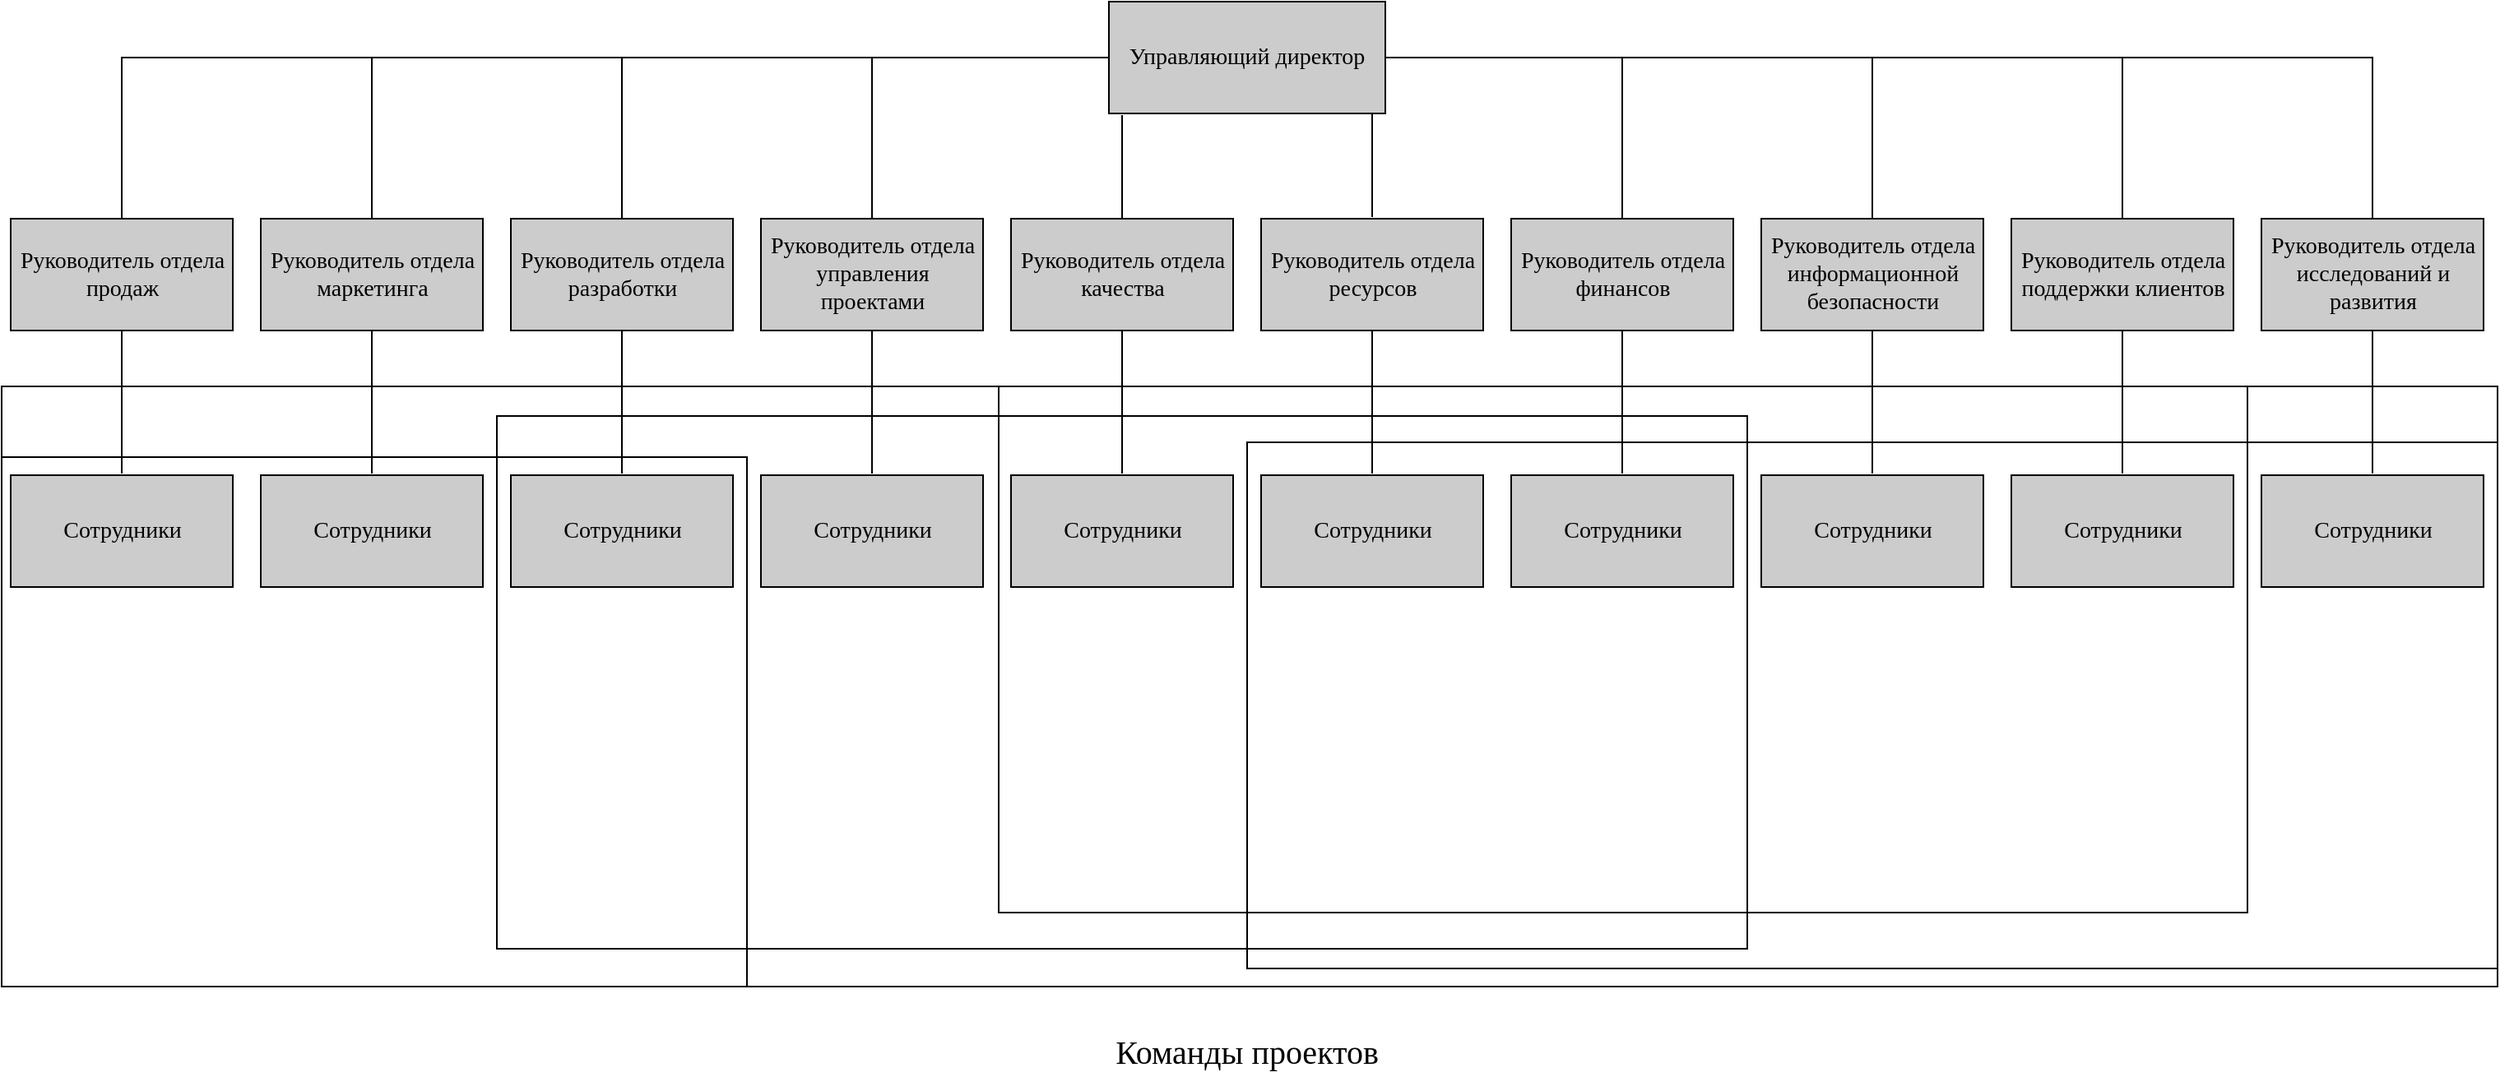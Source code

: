 <mxfile>
    <diagram id="xwPtIF6AVnGMe6hDdr-R" name="Page-1">
        <mxGraphModel dx="2196" dy="1013" grid="0" gridSize="10" guides="1" tooltips="1" connect="1" arrows="1" fold="1" page="0" pageScale="1" pageWidth="850" pageHeight="1100" background="#ffffff" math="0" shadow="0">
            <root>
                <mxCell id="0"/>
                <mxCell id="1" parent="0"/>
                <mxCell id="2" value="Управляющий директор" style="rounded=0;whiteSpace=wrap;html=1;fillColor=#CCCCCC;fontColor=#000000;fontFamily=Times New Roman;fontSize=14;" vertex="1" parent="1">
                    <mxGeometry x="581" y="59" width="168" height="68" as="geometry"/>
                </mxCell>
                <mxCell id="36" value="" style="group" vertex="1" connectable="0" parent="1">
                    <mxGeometry x="-86.5" y="191" width="1503" height="155" as="geometry"/>
                </mxCell>
                <mxCell id="3" value="Руководитель отдела продаж" style="rounded=0;fillColor=#B3B3B3;fontColor=#000000;fontFamily=Times New Roman;fontSize=14;align=center;html=1;whiteSpace=wrap;labelPosition=center;verticalLabelPosition=middle;verticalAlign=middle;container=0;" vertex="1" parent="36">
                    <mxGeometry width="135" height="68" as="geometry"/>
                </mxCell>
                <mxCell id="4" value="Руководитель отдела маркетинга" style="rounded=0;fillColor=#B3B3B3;fontColor=#000000;fontFamily=Times New Roman;fontSize=14;align=center;html=1;whiteSpace=wrap;labelPosition=center;verticalLabelPosition=middle;verticalAlign=middle;container=0;" vertex="1" parent="36">
                    <mxGeometry x="152" width="135" height="68" as="geometry"/>
                </mxCell>
                <mxCell id="5" value="Руководитель отдела разработки" style="rounded=0;fillColor=#B3B3B3;fontColor=#000000;fontFamily=Times New Roman;fontSize=14;align=center;html=1;whiteSpace=wrap;labelPosition=center;verticalLabelPosition=middle;verticalAlign=middle;container=0;" vertex="1" parent="36">
                    <mxGeometry x="304" width="135" height="68" as="geometry"/>
                </mxCell>
                <mxCell id="6" value="Руководитель отдела управления проектами" style="rounded=0;fillColor=#B3B3B3;fontColor=#000000;fontFamily=Times New Roman;fontSize=14;align=center;html=1;whiteSpace=wrap;labelPosition=center;verticalLabelPosition=middle;verticalAlign=middle;container=0;" vertex="1" parent="36">
                    <mxGeometry x="456" width="135" height="68" as="geometry"/>
                </mxCell>
                <mxCell id="7" value="Руководитель отдела качества" style="rounded=0;fillColor=#B3B3B3;fontColor=#000000;fontFamily=Times New Roman;fontSize=14;align=center;html=1;whiteSpace=wrap;labelPosition=center;verticalLabelPosition=middle;verticalAlign=middle;container=0;" vertex="1" parent="36">
                    <mxGeometry x="608" width="135" height="68" as="geometry"/>
                </mxCell>
                <mxCell id="8" value="Руководитель отдела ресурсов" style="rounded=0;fillColor=#B3B3B3;fontColor=#000000;fontFamily=Times New Roman;fontSize=14;align=center;html=1;whiteSpace=wrap;labelPosition=center;verticalLabelPosition=middle;verticalAlign=middle;container=0;" vertex="1" parent="36">
                    <mxGeometry x="760" width="135" height="68" as="geometry"/>
                </mxCell>
                <mxCell id="9" value="Руководитель отдела финансов" style="rounded=0;fillColor=#B3B3B3;fontColor=#000000;fontFamily=Times New Roman;fontSize=14;align=center;html=1;whiteSpace=wrap;labelPosition=center;verticalLabelPosition=middle;verticalAlign=middle;container=0;" vertex="1" parent="36">
                    <mxGeometry x="912" width="135" height="68" as="geometry"/>
                </mxCell>
                <mxCell id="10" value="Руководитель отдела информационной безопасности" style="rounded=0;fillColor=#B3B3B3;fontColor=#000000;fontFamily=Times New Roman;fontSize=14;align=center;html=1;whiteSpace=wrap;labelPosition=center;verticalLabelPosition=middle;verticalAlign=middle;container=0;" vertex="1" parent="36">
                    <mxGeometry x="1064" width="135" height="68" as="geometry"/>
                </mxCell>
                <mxCell id="11" value="Руководитель отдела поддержки клиентов" style="rounded=0;fillColor=#B3B3B3;fontColor=#000000;fontFamily=Times New Roman;fontSize=14;align=center;html=1;whiteSpace=wrap;labelPosition=center;verticalLabelPosition=middle;verticalAlign=middle;container=0;" vertex="1" parent="36">
                    <mxGeometry x="1216" width="135" height="68" as="geometry"/>
                </mxCell>
                <mxCell id="12" value="Руководитель отдела исследований и развития" style="rounded=0;fillColor=#CCCCCC;fontColor=#000000;fontFamily=Times New Roman;fontSize=14;align=center;html=1;whiteSpace=wrap;labelPosition=center;verticalLabelPosition=middle;verticalAlign=middle;container=0;" vertex="1" parent="36">
                    <mxGeometry x="1368" width="135" height="68" as="geometry"/>
                </mxCell>
                <mxCell id="39" value="Руководитель отдела продаж" style="rounded=0;fillColor=#B3B3B3;fontColor=#000000;fontFamily=Times New Roman;fontSize=14;align=center;html=1;whiteSpace=wrap;labelPosition=center;verticalLabelPosition=middle;verticalAlign=middle;container=0;" vertex="1" parent="36">
                    <mxGeometry width="135" height="68" as="geometry"/>
                </mxCell>
                <mxCell id="40" value="Руководитель отдела маркетинга" style="rounded=0;fillColor=#B3B3B3;fontColor=#000000;fontFamily=Times New Roman;fontSize=14;align=center;html=1;whiteSpace=wrap;labelPosition=center;verticalLabelPosition=middle;verticalAlign=middle;container=0;" vertex="1" parent="36">
                    <mxGeometry x="152" width="135" height="68" as="geometry"/>
                </mxCell>
                <mxCell id="41" value="Руководитель отдела разработки" style="rounded=0;fillColor=#B3B3B3;fontColor=#000000;fontFamily=Times New Roman;fontSize=14;align=center;html=1;whiteSpace=wrap;labelPosition=center;verticalLabelPosition=middle;verticalAlign=middle;container=0;" vertex="1" parent="36">
                    <mxGeometry x="304" width="135" height="68" as="geometry"/>
                </mxCell>
                <mxCell id="42" value="Руководитель отдела управления проектами" style="rounded=0;fillColor=#B3B3B3;fontColor=#000000;fontFamily=Times New Roman;fontSize=14;align=center;html=1;whiteSpace=wrap;labelPosition=center;verticalLabelPosition=middle;verticalAlign=middle;container=0;" vertex="1" parent="36">
                    <mxGeometry x="456" width="135" height="68" as="geometry"/>
                </mxCell>
                <mxCell id="43" value="Руководитель отдела качества" style="rounded=0;fillColor=#B3B3B3;fontColor=#000000;fontFamily=Times New Roman;fontSize=14;align=center;html=1;whiteSpace=wrap;labelPosition=center;verticalLabelPosition=middle;verticalAlign=middle;container=0;" vertex="1" parent="36">
                    <mxGeometry x="608" width="135" height="68" as="geometry"/>
                </mxCell>
                <mxCell id="44" value="Руководитель отдела ресурсов" style="rounded=0;fillColor=#B3B3B3;fontColor=#000000;fontFamily=Times New Roman;fontSize=14;align=center;html=1;whiteSpace=wrap;labelPosition=center;verticalLabelPosition=middle;verticalAlign=middle;container=0;" vertex="1" parent="36">
                    <mxGeometry x="760" width="135" height="68" as="geometry"/>
                </mxCell>
                <mxCell id="45" value="Руководитель отдела продаж" style="rounded=0;fillColor=#B3B3B3;fontColor=#000000;fontFamily=Times New Roman;fontSize=14;align=center;html=1;whiteSpace=wrap;labelPosition=center;verticalLabelPosition=middle;verticalAlign=middle;container=0;" vertex="1" parent="36">
                    <mxGeometry width="135" height="68" as="geometry"/>
                </mxCell>
                <mxCell id="46" value="Руководитель отдела маркетинга" style="rounded=0;fillColor=#B3B3B3;fontColor=#000000;fontFamily=Times New Roman;fontSize=14;align=center;html=1;whiteSpace=wrap;labelPosition=center;verticalLabelPosition=middle;verticalAlign=middle;container=0;" vertex="1" parent="36">
                    <mxGeometry x="152" width="135" height="68" as="geometry"/>
                </mxCell>
                <mxCell id="47" value="Руководитель отдела разработки" style="rounded=0;fillColor=#B3B3B3;fontColor=#000000;fontFamily=Times New Roman;fontSize=14;align=center;html=1;whiteSpace=wrap;labelPosition=center;verticalLabelPosition=middle;verticalAlign=middle;container=0;" vertex="1" parent="36">
                    <mxGeometry x="304" width="135" height="68" as="geometry"/>
                </mxCell>
                <mxCell id="48" value="Руководитель отдела управления проектами" style="rounded=0;fillColor=#B3B3B3;fontColor=#000000;fontFamily=Times New Roman;fontSize=14;align=center;html=1;whiteSpace=wrap;labelPosition=center;verticalLabelPosition=middle;verticalAlign=middle;container=0;" vertex="1" parent="36">
                    <mxGeometry x="456" width="135" height="68" as="geometry"/>
                </mxCell>
                <mxCell id="49" value="Руководитель отдела качества" style="rounded=0;fillColor=#B3B3B3;fontColor=#000000;fontFamily=Times New Roman;fontSize=14;align=center;html=1;whiteSpace=wrap;labelPosition=center;verticalLabelPosition=middle;verticalAlign=middle;container=0;" vertex="1" parent="36">
                    <mxGeometry x="608" width="135" height="68" as="geometry"/>
                </mxCell>
                <mxCell id="50" value="Руководитель отдела ресурсов" style="rounded=0;fillColor=#B3B3B3;fontColor=#000000;fontFamily=Times New Roman;fontSize=14;align=center;html=1;whiteSpace=wrap;labelPosition=center;verticalLabelPosition=middle;verticalAlign=middle;container=0;" vertex="1" parent="36">
                    <mxGeometry x="760" width="135" height="68" as="geometry"/>
                </mxCell>
                <mxCell id="51" value="Руководитель отдела информационной безопасности" style="rounded=0;fillColor=#B3B3B3;fontColor=#000000;fontFamily=Times New Roman;fontSize=14;align=center;html=1;whiteSpace=wrap;labelPosition=center;verticalLabelPosition=middle;verticalAlign=middle;container=0;" vertex="1" parent="36">
                    <mxGeometry x="1064" width="135" height="68" as="geometry"/>
                </mxCell>
                <mxCell id="52" value="Руководитель отдела финансов" style="rounded=0;fillColor=#B3B3B3;fontColor=#000000;fontFamily=Times New Roman;fontSize=14;align=center;html=1;whiteSpace=wrap;labelPosition=center;verticalLabelPosition=middle;verticalAlign=middle;container=0;" vertex="1" parent="36">
                    <mxGeometry x="912" width="135" height="68" as="geometry"/>
                </mxCell>
                <mxCell id="53" value="Руководитель отдела поддержки клиентов" style="rounded=0;fillColor=#B3B3B3;fontColor=#000000;fontFamily=Times New Roman;fontSize=14;align=center;html=1;whiteSpace=wrap;labelPosition=center;verticalLabelPosition=middle;verticalAlign=middle;container=0;" vertex="1" parent="36">
                    <mxGeometry x="1216" width="135" height="68" as="geometry"/>
                </mxCell>
                <mxCell id="80" value="" style="line;strokeWidth=1;direction=south;html=1;fontFamily=Times New Roman;fontSize=14;fontColor=#000000;fillColor=#B3B3B3;strokeColor=#000000;" vertex="1" parent="36">
                    <mxGeometry x="518.5" y="68" width="10" height="87" as="geometry"/>
                </mxCell>
                <mxCell id="81" value="" style="line;strokeWidth=1;direction=south;html=1;fontFamily=Times New Roman;fontSize=14;fontColor=#000000;fillColor=#B3B3B3;strokeColor=#000000;" vertex="1" parent="36">
                    <mxGeometry x="670.5" y="68" width="10" height="87" as="geometry"/>
                </mxCell>
                <mxCell id="82" value="" style="line;strokeWidth=1;direction=south;html=1;fontFamily=Times New Roman;fontSize=14;fontColor=#000000;fillColor=#B3B3B3;strokeColor=#000000;" vertex="1" parent="36">
                    <mxGeometry x="822.5" y="68" width="10" height="87" as="geometry"/>
                </mxCell>
                <mxCell id="83" value="" style="line;strokeWidth=1;direction=south;html=1;fontFamily=Times New Roman;fontSize=14;fontColor=#000000;fillColor=#B3B3B3;strokeColor=#000000;" vertex="1" parent="36">
                    <mxGeometry x="974.5" y="68" width="10" height="87" as="geometry"/>
                </mxCell>
                <mxCell id="84" value="" style="line;strokeWidth=1;direction=south;html=1;fontFamily=Times New Roman;fontSize=14;fontColor=#000000;fillColor=#B3B3B3;strokeColor=#000000;" vertex="1" parent="36">
                    <mxGeometry x="1126.5" y="68" width="10" height="87" as="geometry"/>
                </mxCell>
                <mxCell id="85" value="" style="line;strokeWidth=1;direction=south;html=1;fontFamily=Times New Roman;fontSize=14;fontColor=#000000;fillColor=#B3B3B3;strokeColor=#000000;" vertex="1" parent="36">
                    <mxGeometry x="1278.5" y="68" width="10" height="87" as="geometry"/>
                </mxCell>
                <mxCell id="86" value="" style="line;strokeWidth=1;direction=south;html=1;fontFamily=Times New Roman;fontSize=14;fontColor=#000000;fillColor=#B3B3B3;strokeColor=#000000;" vertex="1" parent="36">
                    <mxGeometry x="1430.5" y="68" width="10" height="87" as="geometry"/>
                </mxCell>
                <mxCell id="95" value="Руководитель отдела продаж" style="rounded=0;fillColor=#B3B3B3;fontColor=#000000;fontFamily=Times New Roman;fontSize=14;align=center;html=1;whiteSpace=wrap;labelPosition=center;verticalLabelPosition=middle;verticalAlign=middle;container=0;" vertex="1" parent="36">
                    <mxGeometry width="135" height="68" as="geometry"/>
                </mxCell>
                <mxCell id="96" value="Руководитель отдела маркетинга" style="rounded=0;fillColor=#B3B3B3;fontColor=#000000;fontFamily=Times New Roman;fontSize=14;align=center;html=1;whiteSpace=wrap;labelPosition=center;verticalLabelPosition=middle;verticalAlign=middle;container=0;" vertex="1" parent="36">
                    <mxGeometry x="152" width="135" height="68" as="geometry"/>
                </mxCell>
                <mxCell id="97" value="Руководитель отдела разработки" style="rounded=0;fillColor=#B3B3B3;fontColor=#000000;fontFamily=Times New Roman;fontSize=14;align=center;html=1;whiteSpace=wrap;labelPosition=center;verticalLabelPosition=middle;verticalAlign=middle;container=0;" vertex="1" parent="36">
                    <mxGeometry x="304" width="135" height="68" as="geometry"/>
                </mxCell>
                <mxCell id="98" value="Руководитель отдела управления проектами" style="rounded=0;fillColor=#B3B3B3;fontColor=#000000;fontFamily=Times New Roman;fontSize=14;align=center;html=1;whiteSpace=wrap;labelPosition=center;verticalLabelPosition=middle;verticalAlign=middle;container=0;" vertex="1" parent="36">
                    <mxGeometry x="456" width="135" height="68" as="geometry"/>
                </mxCell>
                <mxCell id="99" value="Руководитель отдела качества" style="rounded=0;fillColor=#B3B3B3;fontColor=#000000;fontFamily=Times New Roman;fontSize=14;align=center;html=1;whiteSpace=wrap;labelPosition=center;verticalLabelPosition=middle;verticalAlign=middle;container=0;" vertex="1" parent="36">
                    <mxGeometry x="608" width="135" height="68" as="geometry"/>
                </mxCell>
                <mxCell id="100" value="Руководитель отдела ресурсов" style="rounded=0;fillColor=#B3B3B3;fontColor=#000000;fontFamily=Times New Roman;fontSize=14;align=center;html=1;whiteSpace=wrap;labelPosition=center;verticalLabelPosition=middle;verticalAlign=middle;container=0;" vertex="1" parent="36">
                    <mxGeometry x="760" width="135" height="68" as="geometry"/>
                </mxCell>
                <mxCell id="101" value="Руководитель отдела продаж" style="rounded=0;fillColor=#CCCCCC;fontColor=#000000;fontFamily=Times New Roman;fontSize=14;align=center;html=1;whiteSpace=wrap;labelPosition=center;verticalLabelPosition=middle;verticalAlign=middle;container=0;" vertex="1" parent="36">
                    <mxGeometry width="135" height="68" as="geometry"/>
                </mxCell>
                <mxCell id="102" value="Руководитель отдела маркетинга" style="rounded=0;fillColor=#CCCCCC;fontColor=#000000;fontFamily=Times New Roman;fontSize=14;align=center;html=1;whiteSpace=wrap;labelPosition=center;verticalLabelPosition=middle;verticalAlign=middle;container=0;" vertex="1" parent="36">
                    <mxGeometry x="152" width="135" height="68" as="geometry"/>
                </mxCell>
                <mxCell id="103" value="Руководитель отдела разработки" style="rounded=0;fillColor=#CCCCCC;fontColor=#000000;fontFamily=Times New Roman;fontSize=14;align=center;html=1;whiteSpace=wrap;labelPosition=center;verticalLabelPosition=middle;verticalAlign=middle;container=0;" vertex="1" parent="36">
                    <mxGeometry x="304" width="135" height="68" as="geometry"/>
                </mxCell>
                <mxCell id="104" value="Руководитель отдела управления проектами" style="rounded=0;fillColor=#CCCCCC;fontColor=#000000;fontFamily=Times New Roman;fontSize=14;align=center;html=1;whiteSpace=wrap;labelPosition=center;verticalLabelPosition=middle;verticalAlign=middle;container=0;" vertex="1" parent="36">
                    <mxGeometry x="456" width="135" height="68" as="geometry"/>
                </mxCell>
                <mxCell id="105" value="Руководитель отдела качества" style="rounded=0;fillColor=#CCCCCC;fontColor=#000000;fontFamily=Times New Roman;fontSize=14;align=center;html=1;whiteSpace=wrap;labelPosition=center;verticalLabelPosition=middle;verticalAlign=middle;container=0;" vertex="1" parent="36">
                    <mxGeometry x="608" width="135" height="68" as="geometry"/>
                </mxCell>
                <mxCell id="106" value="Руководитель отдела ресурсов" style="rounded=0;fillColor=#CCCCCC;fontColor=#000000;fontFamily=Times New Roman;fontSize=14;align=center;html=1;whiteSpace=wrap;labelPosition=center;verticalLabelPosition=middle;verticalAlign=middle;container=0;" vertex="1" parent="36">
                    <mxGeometry x="760" width="135" height="68" as="geometry"/>
                </mxCell>
                <mxCell id="107" value="Руководитель отдела финансов" style="rounded=0;fillColor=#CCCCCC;fontColor=#000000;fontFamily=Times New Roman;fontSize=14;align=center;html=1;whiteSpace=wrap;labelPosition=center;verticalLabelPosition=middle;verticalAlign=middle;container=0;" vertex="1" parent="36">
                    <mxGeometry x="912" width="135" height="68" as="geometry"/>
                </mxCell>
                <mxCell id="108" value="Руководитель отдела информационной безопасности" style="rounded=0;fillColor=#CCCCCC;fontColor=#000000;fontFamily=Times New Roman;fontSize=14;align=center;html=1;whiteSpace=wrap;labelPosition=center;verticalLabelPosition=middle;verticalAlign=middle;container=0;" vertex="1" parent="36">
                    <mxGeometry x="1064" width="135" height="68" as="geometry"/>
                </mxCell>
                <mxCell id="109" value="Руководитель отдела поддержки клиентов" style="rounded=0;fillColor=#CCCCCC;fontColor=#000000;fontFamily=Times New Roman;fontSize=14;align=center;html=1;whiteSpace=wrap;labelPosition=center;verticalLabelPosition=middle;verticalAlign=middle;container=0;" vertex="1" parent="36">
                    <mxGeometry x="1216" width="135" height="68" as="geometry"/>
                </mxCell>
                <mxCell id="54" value="Сотрудники" style="rounded=0;fillColor=#CCCCCC;fontColor=#000000;fontFamily=Times New Roman;fontSize=14;align=center;html=1;whiteSpace=wrap;labelPosition=center;verticalLabelPosition=middle;verticalAlign=middle;container=0;" vertex="1" parent="1">
                    <mxGeometry x="1281.5" y="347" width="135" height="68" as="geometry"/>
                </mxCell>
                <mxCell id="55" value="Сотрудники" style="rounded=0;fillColor=#CCCCCC;fontColor=#000000;fontFamily=Times New Roman;fontSize=14;align=center;html=1;whiteSpace=wrap;labelPosition=center;verticalLabelPosition=middle;verticalAlign=middle;container=0;" vertex="1" parent="1">
                    <mxGeometry x="-86.5" y="347" width="135" height="68" as="geometry"/>
                </mxCell>
                <mxCell id="56" value="Сотрудники" style="rounded=0;fillColor=#CCCCCC;fontColor=#000000;fontFamily=Times New Roman;fontSize=14;align=center;html=1;whiteSpace=wrap;labelPosition=center;verticalLabelPosition=middle;verticalAlign=middle;container=0;" vertex="1" parent="1">
                    <mxGeometry x="65.5" y="347" width="135" height="68" as="geometry"/>
                </mxCell>
                <mxCell id="57" value="Сотрудники" style="rounded=0;fillColor=#CCCCCC;fontColor=#000000;fontFamily=Times New Roman;fontSize=14;align=center;html=1;whiteSpace=wrap;labelPosition=center;verticalLabelPosition=middle;verticalAlign=middle;container=0;" vertex="1" parent="1">
                    <mxGeometry x="217.5" y="347" width="135" height="68" as="geometry"/>
                </mxCell>
                <mxCell id="58" value="Сотрудники" style="rounded=0;fillColor=#CCCCCC;fontColor=#000000;fontFamily=Times New Roman;fontSize=14;align=center;html=1;whiteSpace=wrap;labelPosition=center;verticalLabelPosition=middle;verticalAlign=middle;container=0;" vertex="1" parent="1">
                    <mxGeometry x="369.5" y="347" width="135" height="68" as="geometry"/>
                </mxCell>
                <mxCell id="59" value="Сотрудники" style="rounded=0;fillColor=#CCCCCC;fontColor=#000000;fontFamily=Times New Roman;fontSize=14;align=center;html=1;whiteSpace=wrap;labelPosition=center;verticalLabelPosition=middle;verticalAlign=middle;container=0;" vertex="1" parent="1">
                    <mxGeometry x="521.5" y="347" width="135" height="68" as="geometry"/>
                </mxCell>
                <mxCell id="60" value="Сотрудники" style="rounded=0;fillColor=#CCCCCC;fontColor=#000000;fontFamily=Times New Roman;fontSize=14;align=center;html=1;whiteSpace=wrap;labelPosition=center;verticalLabelPosition=middle;verticalAlign=middle;container=0;" vertex="1" parent="1">
                    <mxGeometry x="673.5" y="347" width="135" height="68" as="geometry"/>
                </mxCell>
                <mxCell id="61" value="Сотрудники" style="rounded=0;fillColor=#CCCCCC;fontColor=#000000;fontFamily=Times New Roman;fontSize=14;align=center;html=1;whiteSpace=wrap;labelPosition=center;verticalLabelPosition=middle;verticalAlign=middle;container=0;" vertex="1" parent="1">
                    <mxGeometry x="977.5" y="347" width="135" height="68" as="geometry"/>
                </mxCell>
                <mxCell id="62" value="Сотрудники" style="rounded=0;fillColor=#CCCCCC;fontColor=#000000;fontFamily=Times New Roman;fontSize=14;align=center;html=1;whiteSpace=wrap;labelPosition=center;verticalLabelPosition=middle;verticalAlign=middle;container=0;" vertex="1" parent="1">
                    <mxGeometry x="825.5" y="347" width="135" height="68" as="geometry"/>
                </mxCell>
                <mxCell id="63" value="Сотрудники" style="rounded=0;fillColor=#CCCCCC;fontColor=#000000;fontFamily=Times New Roman;fontSize=14;align=center;html=1;whiteSpace=wrap;labelPosition=center;verticalLabelPosition=middle;verticalAlign=middle;container=0;" vertex="1" parent="1">
                    <mxGeometry x="1129.5" y="347" width="135" height="68" as="geometry"/>
                </mxCell>
                <mxCell id="67" value="" style="edgeStyle=segmentEdgeStyle;endArrow=none;html=1;curved=0;rounded=0;endSize=8;startSize=8;strokeColor=#000000;fontFamily=Times New Roman;fontSize=14;fontColor=#000000;exitX=0;exitY=0.5;exitDx=0;exitDy=0;entryX=0.5;entryY=0;entryDx=0;entryDy=0;endFill=0;" edge="1" parent="1" source="2" target="45">
                    <mxGeometry width="50" height="50" relative="1" as="geometry">
                        <mxPoint x="197" y="130" as="sourcePoint"/>
                        <mxPoint x="59" y="92" as="targetPoint"/>
                    </mxGeometry>
                </mxCell>
                <mxCell id="68" value="" style="edgeStyle=segmentEdgeStyle;endArrow=none;html=1;curved=0;rounded=0;endSize=8;startSize=8;strokeColor=#000000;fontFamily=Times New Roman;fontSize=14;fontColor=#000000;exitX=1;exitY=0.5;exitDx=0;exitDy=0;entryX=0.5;entryY=0;entryDx=0;entryDy=0;endFill=0;" edge="1" parent="1" source="2" target="12">
                    <mxGeometry width="50" height="50" relative="1" as="geometry">
                        <mxPoint x="2016.5" y="63" as="sourcePoint"/>
                        <mxPoint x="1416.5" y="161" as="targetPoint"/>
                    </mxGeometry>
                </mxCell>
                <mxCell id="69" value="" style="line;strokeWidth=1;direction=south;html=1;fontFamily=Times New Roman;fontSize=14;fontColor=#000000;fillColor=#B3B3B3;strokeColor=#000000;" vertex="1" parent="1">
                    <mxGeometry x="128" y="93" width="10" height="98" as="geometry"/>
                </mxCell>
                <mxCell id="70" value="" style="line;strokeWidth=1;direction=south;html=1;fontFamily=Times New Roman;fontSize=14;fontColor=#000000;fillColor=#B3B3B3;strokeColor=#000000;" vertex="1" parent="1">
                    <mxGeometry x="280" y="93" width="10" height="98" as="geometry"/>
                </mxCell>
                <mxCell id="71" value="" style="line;strokeWidth=1;direction=south;html=1;fontFamily=Times New Roman;fontSize=14;fontColor=#000000;fillColor=#B3B3B3;strokeColor=#000000;" vertex="1" parent="1">
                    <mxGeometry x="432" y="93" width="10" height="98" as="geometry"/>
                </mxCell>
                <mxCell id="72" value="" style="line;strokeWidth=1;direction=south;html=1;fontFamily=Times New Roman;fontSize=14;fontColor=#000000;fillColor=#B3B3B3;strokeColor=#000000;" vertex="1" parent="1">
                    <mxGeometry x="888" y="93" width="10" height="98" as="geometry"/>
                </mxCell>
                <mxCell id="73" value="" style="line;strokeWidth=1;direction=south;html=1;fontFamily=Times New Roman;fontSize=14;fontColor=#000000;fillColor=#B3B3B3;strokeColor=#000000;" vertex="1" parent="1">
                    <mxGeometry x="1040" y="93" width="10" height="98" as="geometry"/>
                </mxCell>
                <mxCell id="74" value="" style="line;strokeWidth=1;direction=south;html=1;fontFamily=Times New Roman;fontSize=14;fontColor=#000000;fillColor=#B3B3B3;strokeColor=#000000;" vertex="1" parent="1">
                    <mxGeometry x="1192" y="93" width="10" height="98" as="geometry"/>
                </mxCell>
                <mxCell id="75" value="" style="line;strokeWidth=1;direction=south;html=1;fontFamily=Times New Roman;fontSize=14;fontColor=#000000;fillColor=#B3B3B3;strokeColor=#000000;" vertex="1" parent="1">
                    <mxGeometry x="584" y="128" width="10" height="63" as="geometry"/>
                </mxCell>
                <mxCell id="77" value="" style="line;strokeWidth=1;direction=south;html=1;fontFamily=Times New Roman;fontSize=14;fontColor=#000000;fillColor=#B3B3B3;strokeColor=#000000;" vertex="1" parent="1">
                    <mxGeometry x="736" y="127" width="10" height="63" as="geometry"/>
                </mxCell>
                <mxCell id="76" value="" style="line;strokeWidth=1;direction=south;html=1;fontFamily=Times New Roman;fontSize=14;fontColor=#000000;fillColor=#B3B3B3;strokeColor=#000000;" vertex="1" parent="1">
                    <mxGeometry x="-24" y="259" width="10" height="87" as="geometry"/>
                </mxCell>
                <mxCell id="78" value="" style="line;strokeWidth=1;direction=south;html=1;fontFamily=Times New Roman;fontSize=14;fontColor=#000000;fillColor=#B3B3B3;strokeColor=#000000;" vertex="1" parent="1">
                    <mxGeometry x="128" y="259" width="10" height="87" as="geometry"/>
                </mxCell>
                <mxCell id="79" value="" style="line;strokeWidth=1;direction=south;html=1;fontFamily=Times New Roman;fontSize=14;fontColor=#000000;fillColor=#B3B3B3;strokeColor=#000000;" vertex="1" parent="1">
                    <mxGeometry x="280" y="259" width="10" height="87" as="geometry"/>
                </mxCell>
                <mxCell id="88" value="" style="rounded=0;whiteSpace=wrap;html=1;strokeColor=#000000;strokeWidth=1;fontFamily=Times New Roman;fontSize=14;fontColor=#000000;fillColor=none;" vertex="1" parent="1">
                    <mxGeometry x="-92" y="293" width="1517" height="365" as="geometry"/>
                </mxCell>
                <mxCell id="90" value="" style="rounded=0;whiteSpace=wrap;html=1;strokeColor=#000000;strokeWidth=1;fontFamily=Times New Roman;fontSize=14;fontColor=#000000;fillColor=none;glass=0;imageAspect=0;noLabel=0;overflow=visible;fillOpacity=100;expand=1;" vertex="1" parent="1">
                    <mxGeometry x="-92" y="336" width="453" height="322" as="geometry"/>
                </mxCell>
                <mxCell id="92" value="" style="rounded=0;whiteSpace=wrap;html=1;strokeColor=#000000;strokeWidth=1;fontFamily=Times New Roman;fontSize=14;fontColor=#000000;fillColor=none;" vertex="1" parent="1">
                    <mxGeometry x="514" y="293" width="759" height="320" as="geometry"/>
                </mxCell>
                <mxCell id="93" value="" style="rounded=0;whiteSpace=wrap;html=1;strokeColor=#000000;strokeWidth=1;fontFamily=Times New Roman;fontSize=14;fontColor=#000000;fillColor=none;" vertex="1" parent="1">
                    <mxGeometry x="665" y="327" width="760" height="320" as="geometry"/>
                </mxCell>
                <mxCell id="94" value="&lt;font style=&quot;font-size: 20px;&quot;&gt;Команды проектов&lt;/font&gt;" style="text;html=1;strokeColor=none;fillColor=none;align=center;verticalAlign=middle;whiteSpace=wrap;rounded=0;strokeWidth=1;fontFamily=Times New Roman;fontSize=14;fontColor=#000000;" vertex="1" parent="1">
                    <mxGeometry x="584" y="682" width="162" height="30" as="geometry"/>
                </mxCell>
                <mxCell id="110" value="" style="rounded=0;whiteSpace=wrap;html=1;strokeColor=#000000;strokeWidth=1;fontFamily=Times New Roman;fontSize=14;fontColor=#000000;fillColor=none;" vertex="1" parent="1">
                    <mxGeometry x="209" y="311" width="760" height="324" as="geometry"/>
                </mxCell>
            </root>
        </mxGraphModel>
    </diagram>
</mxfile>